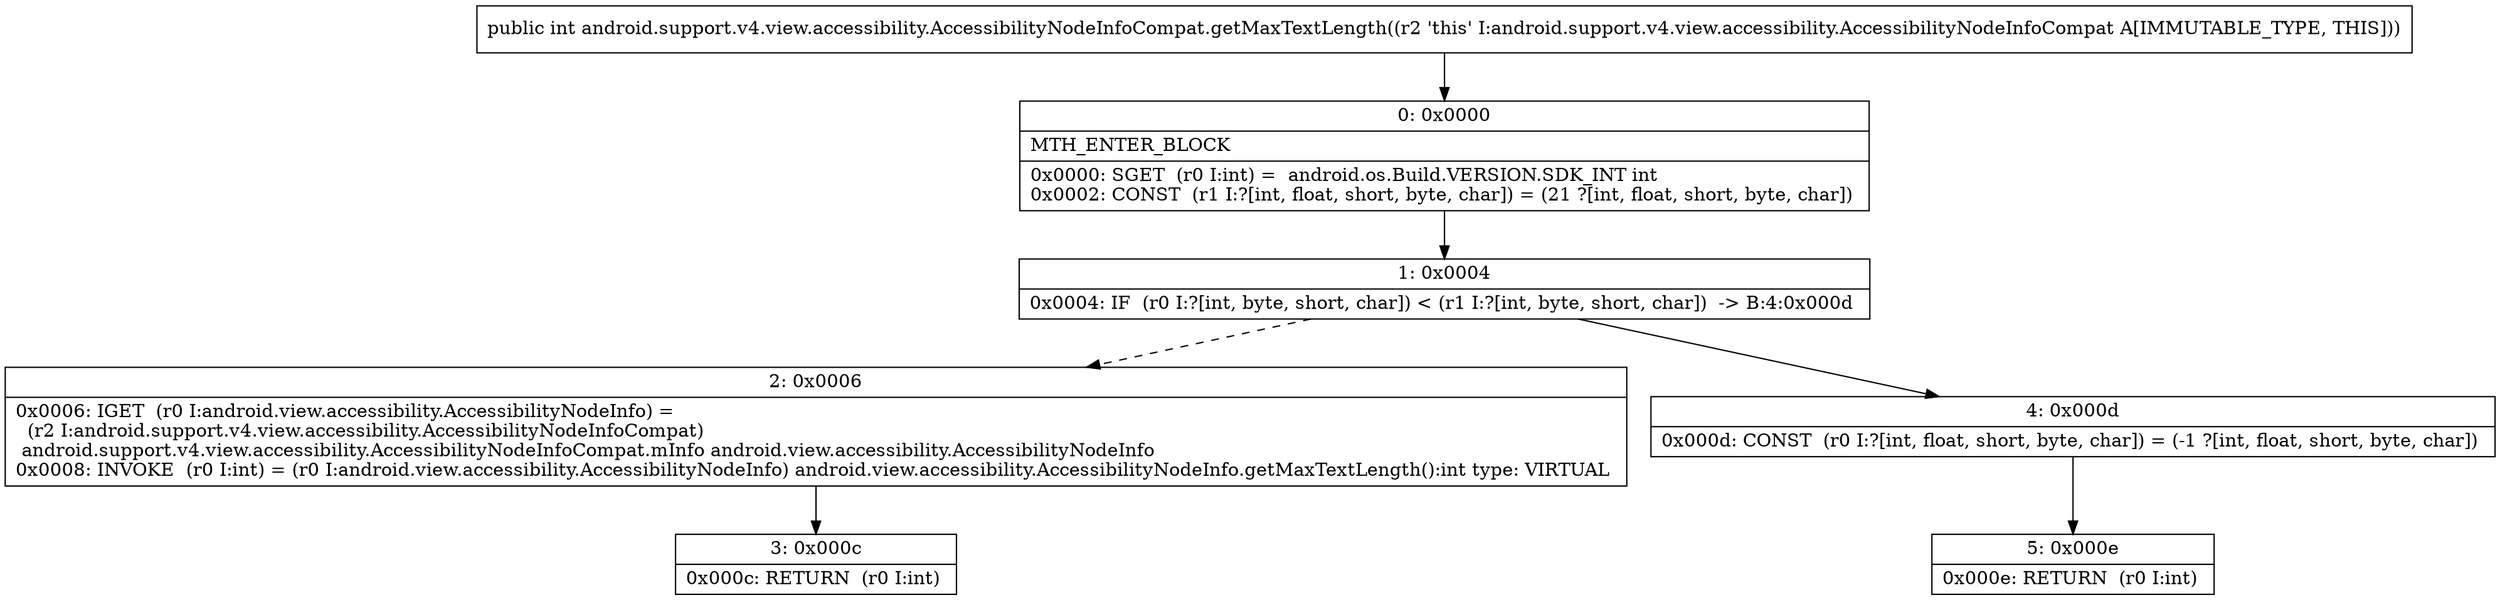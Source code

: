 digraph "CFG forandroid.support.v4.view.accessibility.AccessibilityNodeInfoCompat.getMaxTextLength()I" {
Node_0 [shape=record,label="{0\:\ 0x0000|MTH_ENTER_BLOCK\l|0x0000: SGET  (r0 I:int) =  android.os.Build.VERSION.SDK_INT int \l0x0002: CONST  (r1 I:?[int, float, short, byte, char]) = (21 ?[int, float, short, byte, char]) \l}"];
Node_1 [shape=record,label="{1\:\ 0x0004|0x0004: IF  (r0 I:?[int, byte, short, char]) \< (r1 I:?[int, byte, short, char])  \-\> B:4:0x000d \l}"];
Node_2 [shape=record,label="{2\:\ 0x0006|0x0006: IGET  (r0 I:android.view.accessibility.AccessibilityNodeInfo) = \l  (r2 I:android.support.v4.view.accessibility.AccessibilityNodeInfoCompat)\l android.support.v4.view.accessibility.AccessibilityNodeInfoCompat.mInfo android.view.accessibility.AccessibilityNodeInfo \l0x0008: INVOKE  (r0 I:int) = (r0 I:android.view.accessibility.AccessibilityNodeInfo) android.view.accessibility.AccessibilityNodeInfo.getMaxTextLength():int type: VIRTUAL \l}"];
Node_3 [shape=record,label="{3\:\ 0x000c|0x000c: RETURN  (r0 I:int) \l}"];
Node_4 [shape=record,label="{4\:\ 0x000d|0x000d: CONST  (r0 I:?[int, float, short, byte, char]) = (\-1 ?[int, float, short, byte, char]) \l}"];
Node_5 [shape=record,label="{5\:\ 0x000e|0x000e: RETURN  (r0 I:int) \l}"];
MethodNode[shape=record,label="{public int android.support.v4.view.accessibility.AccessibilityNodeInfoCompat.getMaxTextLength((r2 'this' I:android.support.v4.view.accessibility.AccessibilityNodeInfoCompat A[IMMUTABLE_TYPE, THIS])) }"];
MethodNode -> Node_0;
Node_0 -> Node_1;
Node_1 -> Node_2[style=dashed];
Node_1 -> Node_4;
Node_2 -> Node_3;
Node_4 -> Node_5;
}

